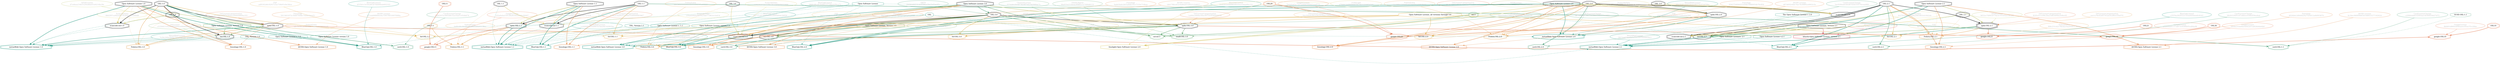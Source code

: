 strict digraph {
    node [shape=box];
    graph [splines=curved];
    3519 [label="SPDXLicense\n67e4baa234b5529ed6be01b9214fa39c"
         ,fontcolor=gray
         ,color="#b8bf62"
         ,fillcolor="beige;1"
         ,shape=ellipse];
    3520 [label="spdx:OSL-1.0"
         ,shape=doubleoctagon];
    3521 [label="OSL-1.0"
         ,shape=doubleoctagon];
    3522 [label="Open Software License 1.0"
         ,shape=doubleoctagon];
    3527 [label="SPDXLicense\nfb62cd464d3e498c5f8db514f27a71c9"
         ,fontcolor=gray
         ,color="#b8bf62"
         ,fillcolor="beige;1"
         ,shape=ellipse];
    3528 [label="spdx:OSL-1.1"
         ,shape=doubleoctagon];
    3529 [label="OSL-1.1"
         ,shape=doubleoctagon];
    3530 [label="Open Software License 1.1"
         ,shape=doubleoctagon];
    3534 [label="SPDXLicense\na10da0d4fbec5f4201b77f0abf709b38"
         ,fontcolor=gray
         ,color="#b8bf62"
         ,fillcolor="beige;1"
         ,shape=ellipse];
    3535 [label="spdx:OSL-2.0"
         ,shape=doubleoctagon];
    3536 [label="OSL-2.0"
         ,shape=doubleoctagon];
    3537 [label="Open Software License 2.0"
         ,shape=doubleoctagon];
    3541 [label="SPDXLicense\n3652cc7d9416774c517f7e95b15fc285"
         ,fontcolor=gray
         ,color="#b8bf62"
         ,fillcolor="beige;1"
         ,shape=ellipse];
    3542 [label="spdx:OSL-2.1"
         ,shape=tripleoctagon];
    3543 [label="OSL-2.1"
         ,shape=doubleoctagon];
    3544 [label="Open Software License 2.1"
         ,shape=doubleoctagon];
    3550 [label="SPDXLicense\n3c2aa85f748b1bdb9141c34e1d479429"
         ,fontcolor=gray
         ,color="#b8bf62"
         ,fillcolor="beige;1"
         ,shape=ellipse];
    3551 [label="spdx:OSL-3.0"
         ,shape=doubleoctagon];
    3552 [label="OSL-3.0"
         ,shape=doubleoctagon];
    3553 [label="Open Software License 3.0"
         ,shape=doubleoctagon];
    5233 [label="OSILicense\ne53564151824a283d90dc69b6689a727"
         ,fontcolor=gray
         ,color="#78ab63"
         ,fillcolor="beige;1"
         ,shape=ellipse];
    5234 [label="osi:OSL-1.0"
         ,shape=doubleoctagon];
    5235 [label="Open Software License, Version 1.0"
         ,color="#78ab63"
         ,shape=doubleoctagon];
    5237 [label="OSILicense\nbe1bed33163d870098cc3b1242e7b5bd"
         ,fontcolor=gray
         ,color="#78ab63"
         ,fillcolor="beige;1"
         ,shape=ellipse];
    5238 [label="osi:OSL-2.1"
         ,shape=doubleoctagon];
    5239 [label="Open Software License, Version 2.1"
         ,shape=doubleoctagon];
    5241 [label="OSILicense\nda47abc826cfd7c2ced342da3b9f38c3"
         ,fontcolor=gray
         ,color="#78ab63"
         ,fillcolor="beige;1"
         ,shape=ellipse];
    5242 [label="osi:OSL-3.0"
         ,shape=doubleoctagon];
    5243 [label="Open Software License, Version 3.0"
         ,color="#78ab63"
         ,shape=doubleoctagon];
    5752 [label="GoogleLicense\n8bfd01d860e404faaeec95ea7f1e26be"
         ,fontcolor=gray
         ,color="#e06f45"
         ,fillcolor="beige;1"
         ,shape=ellipse];
    5753 [label="google:OSL10"
         ,color="#e06f45"
         ,shape=doubleoctagon];
    5754 [label=OSL10
         ,color="#e06f45"
         ,shape=doubleoctagon];
    5755 [label="GoogleLicense\n193a0afaa53f128a9e56f2e8dbc00407"
         ,fontcolor=gray
         ,color="#e06f45"
         ,fillcolor="beige;1"
         ,shape=ellipse];
    5756 [label="google:OSL11"
         ,color="#e06f45"
         ,shape=doubleoctagon];
    5757 [label=OSL11
         ,color="#e06f45"
         ,shape=doubleoctagon];
    5758 [label="GoogleLicense\n79afa0a65e7507ad4665949d1eeaf775"
         ,fontcolor=gray
         ,color="#e06f45"
         ,fillcolor="beige;1"
         ,shape=ellipse];
    5759 [label="google:OSL20"
         ,color="#e06f45"
         ,shape=doubleoctagon];
    5760 [label=OSL20
         ,color="#e06f45"
         ,shape=doubleoctagon];
    5761 [label="GoogleLicense\na32fe6dd61373a673c8368b95cd94a98"
         ,fontcolor=gray
         ,color="#e06f45"
         ,fillcolor="beige;1"
         ,shape=ellipse];
    5762 [label="google:OSL21"
         ,color="#e06f45"
         ,shape=doubleoctagon];
    5763 [label=OSL21
         ,color="#e06f45"
         ,shape=doubleoctagon];
    5764 [label="GoogleLicense\n3f04b23cbd4dc0e6e2d7ca824b4de6b0"
         ,fontcolor=gray
         ,color="#e06f45"
         ,fillcolor="beige;1"
         ,shape=ellipse];
    5765 [label="google:OSL30"
         ,color="#e06f45"
         ,shape=doubleoctagon];
    5766 [label=OSL30
         ,color="#e06f45"
         ,shape=doubleoctagon];
    8261 [label="FedoraEntry\n3e80c86cffed9ba8cdf435d62f3138ea"
         ,fontcolor=gray
         ,color="#e09d4b"
         ,fillcolor="beige;1"
         ,shape=ellipse];
    8262 [label="Fedora:OSL-1-1"
         ,color="#e09d4b"
         ,shape=doubleoctagon];
    8263 [label="OSL-1-1"
         ,color="#e09d4b"
         ,shape=doubleoctagon];
    8264 [label="OSL 1.1"
         ,shape=doubleoctagon];
    8266 [label="FedoraEntry\nb2c5b30caa346822e3ab6b207893bed6"
         ,fontcolor=gray
         ,color="#e09d4b"
         ,fillcolor="beige;1"
         ,shape=ellipse];
    8267 [label="Fedora:OSL-1.0"
         ,color="#e09d4b"
         ,shape=doubleoctagon];
    8268 [label="OSL 1.0"
         ,shape=doubleoctagon];
    8270 [label="FedoraEntry\n55cd98bc748e01afa7e1601c309e8b81"
         ,fontcolor=gray
         ,color="#e09d4b"
         ,fillcolor="beige;1"
         ,shape=ellipse];
    8271 [label="Fedora:OSL-2.0"
         ,color="#e09d4b"
         ,shape=doubleoctagon];
    8272 [label="OSL 2.0"
         ,shape=doubleoctagon];
    8274 [label="FedoraEntry\nf68c231cb2c7fbcda10a200ff5178b3c"
         ,fontcolor=gray
         ,color="#e09d4b"
         ,fillcolor="beige;1"
         ,shape=ellipse];
    8275 [label="Fedora:OSL-2.1"
         ,color="#e09d4b"
         ,shape=doubleoctagon];
    8276 [label="OSL 2.1"
         ,shape=doubleoctagon];
    8278 [label="FedoraEntry\n3d42aca9902eeea5b35f302393a48228"
         ,fontcolor=gray
         ,color="#e09d4b"
         ,fillcolor="beige;1"
         ,shape=ellipse];
    8279 [label="Fedora:OSL-3.0"
         ,color="#e09d4b"
         ,shape=doubleoctagon];
    8280 [label="OSL 3.0"
         ,shape=doubleoctagon];
    9305 [label="BlueOakCouncil\nd535b1c5e5feaf63d7fdd46bab602103"
         ,fontcolor=gray
         ,color="#00876c"
         ,fillcolor="beige;1"
         ,shape=ellipse];
    9306 [label="BlueOak:OSL-1.0"
         ,color="#00876c"
         ,shape=doubleoctagon];
    9307 [label="Open Software License"
         ,color="#00876c"
         ,shape=octagon];
    9309 [label="BlueOakCouncil\nf8b721a973045eea6ed880df04e3d050"
         ,fontcolor=gray
         ,color="#00876c"
         ,fillcolor="beige;1"
         ,shape=ellipse];
    9310 [label="BlueOak:OSL-1.1"
         ,color="#00876c"
         ,shape=doubleoctagon];
    9312 [label="BlueOakCouncil\n1bc6282b0908ff3d035ea33daa99c152"
         ,fontcolor=gray
         ,color="#00876c"
         ,fillcolor="beige;1"
         ,shape=ellipse];
    9313 [label="BlueOak:OSL-2.0"
         ,color="#00876c"
         ,shape=doubleoctagon];
    9315 [label="BlueOakCouncil\na7076a282052215f3a0d5fafa4fc8163"
         ,fontcolor=gray
         ,color="#00876c"
         ,fillcolor="beige;1"
         ,shape=ellipse];
    9316 [label="BlueOak:OSL-2.1"
         ,color="#00876c"
         ,shape=doubleoctagon];
    9318 [label="BlueOakCouncil\n24bfcd8cafe3e0f057f718bcb2f9ca72"
         ,fontcolor=gray
         ,color="#00876c"
         ,fillcolor="beige;1"
         ,shape=ellipse];
    9319 [label="BlueOak:OSL-3.0"
         ,color="#00876c"
         ,shape=doubleoctagon];
    9687 [label="OSADLRule\n8aec5cdce230beb54d193ab79b0b6c91"
         ,fontcolor=gray
         ,color="#58a066"
         ,fillcolor="beige;1"
         ,shape=ellipse];
    9688 [label="osadl:OSL-3.0"
         ,color="#58a066"
         ,shape=doubleoctagon];
    9948 [label="OSADLMatrix\n94a01ba5144ebc89fff3c1e7494d6155"
         ,fontcolor=gray
         ,color="#58a066"
         ,fillcolor="beige;1"
         ,shape=ellipse];
    10370 [label="FSF\nadf0302d6c9293725a759b91e9e3fdce"
          ,fontcolor=gray
          ,color="#deb256"
          ,fillcolor="beige;1"
          ,shape=ellipse];
    10371 [label="fsf:OSL-1.0"
          ,color="#deb256"
          ,shape=doubleoctagon];
    10372 [label="Open Software License, all versions through 3.0"
          ,color="#deb256"
          ,shape=doubleoctagon];
    10375 [label="FSF\n1fe2e32ddb0da9cbc2beecf5f4c31aed"
          ,fontcolor=gray
          ,color="#deb256"
          ,fillcolor="beige;1"
          ,shape=ellipse];
    10376 [label="fsf:OSL-1.1"
          ,color="#deb256"
          ,shape=doubleoctagon];
    10377 [label="FSF\ncbd1002fd35454cfe602c12d9e60d38d"
          ,fontcolor=gray
          ,color="#deb256"
          ,fillcolor="beige;1"
          ,shape=ellipse];
    10378 [label="fsf:OSL-2.0"
          ,color="#deb256"
          ,shape=doubleoctagon];
    10379 [label="FSF\n0d75bfdc4d5c7dbf953985a62e157beb"
          ,fontcolor=gray
          ,color="#deb256"
          ,fillcolor="beige;1"
          ,shape=ellipse];
    10380 [label="fsf:OSL-2.1"
          ,color="#deb256"
          ,shape=doubleoctagon];
    10381 [label="FSF\n0688923ea9aa75045d772b420c46241d"
          ,fontcolor=gray
          ,color="#deb256"
          ,fillcolor="beige;1"
          ,shape=ellipse];
    10382 [label="fsf:OSL-3.0"
          ,color="#deb256"
          ,shape=doubleoctagon];
    11007 [label="ChooseALicense\nf13aa4ec9e4873639f7e623b2066ac7c"
          ,fontcolor=gray
          ,color="#58a066"
          ,fillcolor="beige;1"
          ,shape=ellipse];
    11008 [label="cal:osl-3"
          ,color="#58a066"
          ,shape=doubleoctagon];
    11009 [label="osl-3"
          ,color="#58a066"
          ,shape=doubleoctagon];
    21874 [label="ScancodeData\n88d2f97ca9d2e4fe762fb4aa335600d0"
          ,fontcolor=gray
          ,color="#dac767"
          ,fillcolor="beige;1"
          ,shape=ellipse];
    21875 [label="scancode:osl-1.0"
          ,shape=doubleoctagon];
    21882 [label="ScancodeData\n254a6d9b0e96f5625bb773f63ce3ed14"
          ,fontcolor=gray
          ,color="#dac767"
          ,fillcolor="beige;1"
          ,shape=ellipse];
    21883 [label="scancode:osl-1.1"
          ,shape=doubleoctagon];
    21886 [label="ScancodeData\na9cbf324842e807be8ef6d81345a069d"
          ,fontcolor=gray
          ,color="#dac767"
          ,fillcolor="beige;1"
          ,shape=ellipse];
    21887 [label="scancode:osl-2.0"
          ,shape=doubleoctagon];
    21892 [label="ScancodeData\n4c27fce0ee2fc6d6a2683463cb16b2eb"
          ,fontcolor=gray
          ,color="#dac767"
          ,fillcolor="beige;1"
          ,shape=ellipse];
    21893 [label="scancode:osl-2.1"
          ,shape=doubleoctagon];
    21901 [label="ScancodeData\nc58e56ad37e5180c58318d8df4d32400"
          ,fontcolor=gray
          ,color="#dac767"
          ,fillcolor="beige;1"
          ,shape=ellipse];
    21902 [label="scancode:osl-3.0"
          ,shape=doubleoctagon];
    26244 [label="Fossology\n39271fd2a746b9c7bd31f1665c022898"
          ,fontcolor=gray
          ,color="#e18745"
          ,fillcolor="beige;1"
          ,shape=ellipse];
    26245 [label="fossology:OSL-1.1"
          ,color="#e18745"
          ,shape=doubleoctagon];
    26247 [label="Fossology\n4024b4c2d0d4d24a75e4d12a8d003879"
          ,fontcolor=gray
          ,color="#e18745"
          ,fillcolor="beige;1"
          ,shape=ellipse];
    26248 [label="fossology:OSL-2.1"
          ,color="#e18745"
          ,shape=doubleoctagon];
    26462 [label="Fossology\n5913401872c34467444fc7440e1bea51"
          ,fontcolor=gray
          ,color="#e18745"
          ,fillcolor="beige;1"
          ,shape=ellipse];
    26463 [label="fossology:OSL-1.0"
          ,color="#e18745"
          ,shape=doubleoctagon];
    26500 [label="Fossology\n954275409d251d56b70966954b76c850"
          ,fontcolor=gray
          ,color="#e18745"
          ,fillcolor="beige;1"
          ,shape=ellipse];
    26501 [label="fossology:OSL-2.0"
          ,color="#e18745"
          ,shape=doubleoctagon];
    26503 [label="Fossology\n0abb5fafe2403a8db191e7533e714baa"
          ,fontcolor=gray
          ,color="#e18745"
          ,fillcolor="beige;1"
          ,shape=ellipse];
    26504 [label="fossology:OSL-3.0"
          ,color="#e18745"
          ,shape=doubleoctagon];
    28374 [label="OKFN\n29c8ebdb21fc4e8388ad2ba7a33ac07c"
          ,fontcolor=gray
          ,color="#379469"
          ,fillcolor="beige;1"
          ,shape=ellipse];
    35154 [label="OrtLicenseCategorization\n82a4bed4f0f7e28561e44de0f904a355"
          ,fontcolor=gray
          ,color="#e06f45"
          ,fillcolor="beige;1"
          ,shape=ellipse];
    35155 [label="OrtLicenseCategorization\nb70b3c3aa9cf71af9de55d0044683967"
          ,fontcolor=gray
          ,color="#e06f45"
          ,fillcolor="beige;1"
          ,shape=ellipse];
    35156 [label="OrtLicenseCategorization\n40ede6239a3514eb8aade225a4106a00"
          ,fontcolor=gray
          ,color="#e06f45"
          ,fillcolor="beige;1"
          ,shape=ellipse];
    35157 [label="OrtLicenseCategorization\n8191e511e94c2ba23d634f40a3e8ec05"
          ,fontcolor=gray
          ,color="#e06f45"
          ,fillcolor="beige;1"
          ,shape=ellipse];
    35158 [label="OrtLicenseCategorization\n1af46a34b8ac44ecf97143f5d0449558"
          ,fontcolor=gray
          ,color="#e06f45"
          ,fillcolor="beige;1"
          ,shape=ellipse];
    36234 [label="OrtLicenseCategorization\neee1a76e42df5763a43e2f8ce35bd7f1"
          ,fontcolor=gray
          ,color="#e09d4b"
          ,fillcolor="beige;1"
          ,shape=ellipse];
    36235 [label="OrtLicenseCategorization\n16a164a0c991d3618594dc190deecd1a"
          ,fontcolor=gray
          ,color="#e09d4b"
          ,fillcolor="beige;1"
          ,shape=ellipse];
    37375 [label="CavilLicenseChange\n6d04307ec90f3d6c52a1bae1c05db674"
          ,fontcolor=gray
          ,color="#379469"
          ,fillcolor="beige;1"
          ,shape=ellipse];
    37376 [label="cavil:OSL-1.0"
          ,color="#379469"
          ,shape=doubleoctagon];
    37377 [label="CavilLicenseChange\ne208debb81f2093aa14f39e634d27d72"
          ,fontcolor=gray
          ,color="#379469"
          ,fillcolor="beige;1"
          ,shape=ellipse];
    37378 [label="cavil:OSL-1.1"
          ,color="#379469"
          ,shape=doubleoctagon];
    37379 [label="SUSE-OSL-1.1"
          ,color="#379469"
          ,shape=octagon];
    37380 [label="CavilLicenseChange\n5ac930bab03fed87458310574ceaa909"
          ,fontcolor=gray
          ,color="#379469"
          ,fillcolor="beige;1"
          ,shape=ellipse];
    37381 [label="cavil:OSL-2.0"
          ,color="#379469"
          ,shape=doubleoctagon];
    37382 [label="CavilLicenseChange\n3fb263240f1e47a8dcec938ed59ea4ed"
          ,fontcolor=gray
          ,color="#379469"
          ,fillcolor="beige;1"
          ,shape=ellipse];
    37383 [label="cavil:OSL-2.1"
          ,color="#379469"
          ,shape=doubleoctagon];
    37384 [label="CavilLicenseChange\nd076bd6d71b477b16601722f770d4f89"
          ,fontcolor=gray
          ,color="#379469"
          ,fillcolor="beige;1"
          ,shape=ellipse];
    37385 [label="cavil:OSL-3.0"
          ,color="#379469"
          ,shape=doubleoctagon];
    46591 [label="MetaeffektLicense\nd89a89c94a111cae8d83eeeaee2433b3"
          ,fontcolor=gray
          ,color="#00876c"
          ,fillcolor="beige;1"
          ,shape=ellipse];
    46592 [label="metaeffekt:Open Software License 3.0"
          ,color="#00876c"
          ,shape=doubleoctagon];
    46593 [label=OSL
          ,color="#00876c"
          ,shape=octagon];
    46594 [label="MetaeffektLicense\nffd15ebf29ed3a5e72c37076448956e3"
          ,fontcolor=gray
          ,color="#00876c"
          ,fillcolor="beige;1"
          ,shape=ellipse];
    46595 [label="metaeffekt:Open Software License 2.1"
          ,color="#00876c"
          ,shape=doubleoctagon];
    46596 [label="Open Software Licensev. 2.1"
          ,color="#00876c"
          ,shape=octagon];
    46597 [label="Open Software License v.2.1"
          ,color="#00876c"
          ,shape=octagon];
    46598 [label="MetaeffektLicense\n80b36df1a9d543fc4c00773c371070ba"
          ,fontcolor=gray
          ,color="#00876c"
          ,fillcolor="beige;1"
          ,shape=ellipse];
    46599 [label="metaeffekt:Open Software License 2.0"
          ,color="#00876c"
          ,shape=doubleoctagon];
    46600 [label="The Open Software License v. 2.0"
          ,color="#00876c"
          ,shape=octagon];
    46601 [label="MetaeffektLicense\n1c0499ff3a592f097b7bb20b7d2993be"
          ,fontcolor=gray
          ,color="#00876c"
          ,fillcolor="beige;1"
          ,shape=ellipse];
    46602 [label="metaeffekt:Open Software License 1.1"
          ,color="#00876c"
          ,shape=doubleoctagon];
    46603 [label="OSL, Version 1.1"
          ,color="#00876c"
          ,shape=octagon];
    46604 [label="Open Software License v. 1.1"
          ,color="#00876c"
          ,shape=octagon];
    46605 [label="Open Software License version 1.1"
          ,color="#00876c"
          ,shape=octagon];
    46606 [label="MetaeffektLicense\n7e26c249a28d4c731a10452e1182598d"
          ,fontcolor=gray
          ,color="#00876c"
          ,fillcolor="beige;1"
          ,shape=ellipse];
    46607 [label="metaeffekt:Open Software License 1.0"
          ,color="#00876c"
          ,shape=doubleoctagon];
    46608 [label="OSL, Version 1.0"
          ,color="#00876c"
          ,shape=octagon];
    46609 [label="Open Software License v. 1.0"
          ,color="#00876c"
          ,shape=octagon];
    46610 [label="Open Software License version 1.0"
          ,color="#00876c"
          ,shape=octagon];
    51131 [label="FOSSLight\na74ddc2ad96990979174212316f3c5c0"
          ,fontcolor=gray
          ,color="#dac767"
          ,fillcolor="beige;1"
          ,shape=ellipse];
    51132 [label="fosslight:Open Software License 2.0"
          ,color="#dac767"
          ,shape=doubleoctagon];
    53545 [label="HitachiOpenLicense\n736f980f74c86e16b0bf0e55f2b6adcc"
          ,fontcolor=gray
          ,color="#d43d51"
          ,fillcolor="beige;1"
          ,shape=ellipse];
    53546 [label="hitachi:Open Software License, version 2.1"
          ,color="#d43d51"
          ,shape=doubleoctagon];
    54885 [label="ifrOSS License\n157edd9f884024a759578f33097f088a"
          ,fontcolor=gray
          ,color="#e18745"
          ,fillcolor="beige;1"
          ,shape=ellipse];
    54886 [label="ifrOSS:Open Software License 1.0"
          ,color="#e18745"
          ,shape=doubleoctagon];
    54888 [label="ifrOSS License\nd07d692e4de7fae76cf8ff92a4662e3e"
          ,fontcolor=gray
          ,color="#e18745"
          ,fillcolor="beige;1"
          ,shape=ellipse];
    54889 [label="ifrOSS:Open Software License 2.0"
          ,color="#e18745"
          ,shape=doubleoctagon];
    54890 [label="ifrOSS License\n0c3dec966f09b63d1fd8433277182624"
          ,fontcolor=gray
          ,color="#e18745"
          ,fillcolor="beige;1"
          ,shape=ellipse];
    54891 [label="ifrOSS:Open Software License 2.1"
          ,color="#e18745"
          ,shape=doubleoctagon];
    54892 [label="ifrOSS License\ncbb1786cefc2c0a8eaf1ca952122d937"
          ,fontcolor=gray
          ,color="#e18745"
          ,fillcolor="beige;1"
          ,shape=ellipse];
    54893 [label="ifrOSS:Open Software License 3.0"
          ,color="#e18745"
          ,shape=doubleoctagon];
    3519 -> 3520 [weight=0.5
                 ,color="#b8bf62"];
    3520 -> 5234 [style=bold
                 ,arrowhead=vee
                 ,weight=0.7
                 ,color="#78ab63"];
    3520 -> 5753 [style=bold
                 ,arrowhead=vee
                 ,weight=0.7
                 ,color="#e06f45"];
    3520 -> 8267 [style=bold
                 ,arrowhead=vee
                 ,weight=0.7
                 ,color="#e09d4b"];
    3520 -> 10371 [style=dashed
                  ,arrowhead=vee
                  ,weight=0.5
                  ,color="#deb256"];
    3520 -> 46607 [style=bold
                  ,arrowhead=vee
                  ,weight=0.7
                  ,color="#00876c"];
    3521 -> 3520 [style=bold
                 ,arrowhead=vee
                 ,weight=0.7];
    3521 -> 5234 [style=bold
                 ,arrowhead=vee
                 ,weight=0.7];
    3521 -> 8267 [style=bold
                 ,arrowhead=vee
                 ,weight=0.7
                 ,color="#e09d4b"];
    3521 -> 9306 [style=bold
                 ,arrowhead=vee
                 ,weight=0.7
                 ,color="#00876c"];
    3521 -> 10371 [style=bold
                  ,arrowhead=vee
                  ,weight=0.7
                  ,color="#deb256"];
    3521 -> 21875 [style=bold
                  ,arrowhead=vee
                  ,weight=0.7];
    3521 -> 26463 [style=bold
                  ,arrowhead=vee
                  ,weight=0.7
                  ,color="#e18745"];
    3521 -> 37376 [style=bold
                  ,arrowhead=vee
                  ,weight=0.7
                  ,color="#379469"];
    3521 -> 37376 [style=bold
                  ,arrowhead=vee
                  ,weight=0.7
                  ,color="#379469"];
    3522 -> 3520 [style=bold
                 ,arrowhead=vee
                 ,weight=0.7
                 ,color="#b8bf62"];
    3522 -> 8267 [style=dashed
                 ,arrowhead=vee
                 ,weight=0.5
                 ,color="#e09d4b"];
    3522 -> 9306 [style=bold
                 ,arrowhead=vee
                 ,weight=0.7
                 ,color="#00876c"];
    3522 -> 21875 [style=bold
                  ,arrowhead=vee
                  ,weight=0.7
                  ,color="#dac767"];
    3522 -> 26463 [style=bold
                  ,arrowhead=vee
                  ,weight=0.7
                  ,color="#e18745"];
    3522 -> 46607 [style=bold
                  ,arrowhead=vee
                  ,weight=0.7
                  ,color="#00876c"];
    3522 -> 54886 [style=bold
                  ,arrowhead=vee
                  ,weight=0.7
                  ,color="#e18745"];
    3522 -> 54886 [style=bold
                  ,arrowhead=vee
                  ,weight=0.7
                  ,color="#e18745"];
    3527 -> 3528 [weight=0.5
                 ,color="#b8bf62"];
    3528 -> 5756 [style=bold
                 ,arrowhead=vee
                 ,weight=0.7
                 ,color="#e06f45"];
    3528 -> 8262 [style=bold
                 ,arrowhead=vee
                 ,weight=0.7
                 ,color="#e09d4b"];
    3528 -> 10376 [style=dashed
                  ,arrowhead=vee
                  ,weight=0.5
                  ,color="#deb256"];
    3528 -> 46602 [style=bold
                  ,arrowhead=vee
                  ,weight=0.7
                  ,color="#00876c"];
    3529 -> 3528 [style=bold
                 ,arrowhead=vee
                 ,weight=0.7];
    3529 -> 9310 [style=bold
                 ,arrowhead=vee
                 ,weight=0.7
                 ,color="#00876c"];
    3529 -> 10376 [style=bold
                  ,arrowhead=vee
                  ,weight=0.7
                  ,color="#deb256"];
    3529 -> 21883 [style=bold
                  ,arrowhead=vee
                  ,weight=0.7];
    3529 -> 26245 [style=bold
                  ,arrowhead=vee
                  ,weight=0.7
                  ,color="#e18745"];
    3529 -> 37378 [style=bold
                  ,arrowhead=vee
                  ,weight=0.7
                  ,color="#379469"];
    3529 -> 37378 [style=bold
                  ,arrowhead=vee
                  ,weight=0.7
                  ,color="#379469"];
    3530 -> 3528 [style=bold
                 ,arrowhead=vee
                 ,weight=0.7
                 ,color="#b8bf62"];
    3530 -> 8262 [style=dashed
                 ,arrowhead=vee
                 ,weight=0.5
                 ,color="#e09d4b"];
    3530 -> 9310 [style=bold
                 ,arrowhead=vee
                 ,weight=0.7
                 ,color="#00876c"];
    3530 -> 21883 [style=bold
                  ,arrowhead=vee
                  ,weight=0.7
                  ,color="#dac767"];
    3530 -> 26245 [style=bold
                  ,arrowhead=vee
                  ,weight=0.7
                  ,color="#e18745"];
    3530 -> 46602 [style=bold
                  ,arrowhead=vee
                  ,weight=0.7
                  ,color="#00876c"];
    3534 -> 3535 [weight=0.5
                 ,color="#b8bf62"];
    3535 -> 5759 [style=bold
                 ,arrowhead=vee
                 ,weight=0.7
                 ,color="#e06f45"];
    3535 -> 8271 [style=bold
                 ,arrowhead=vee
                 ,weight=0.7
                 ,color="#e09d4b"];
    3535 -> 10378 [style=dashed
                  ,arrowhead=vee
                  ,weight=0.5
                  ,color="#deb256"];
    3535 -> 46599 [style=bold
                  ,arrowhead=vee
                  ,weight=0.7
                  ,color="#00876c"];
    3536 -> 3535 [style=bold
                 ,arrowhead=vee
                 ,weight=0.7];
    3536 -> 8271 [style=bold
                 ,arrowhead=vee
                 ,weight=0.7
                 ,color="#e09d4b"];
    3536 -> 9313 [style=bold
                 ,arrowhead=vee
                 ,weight=0.7
                 ,color="#00876c"];
    3536 -> 10378 [style=bold
                  ,arrowhead=vee
                  ,weight=0.7
                  ,color="#deb256"];
    3536 -> 21887 [style=bold
                  ,arrowhead=vee
                  ,weight=0.7];
    3536 -> 26501 [style=bold
                  ,arrowhead=vee
                  ,weight=0.7
                  ,color="#e18745"];
    3536 -> 37381 [style=bold
                  ,arrowhead=vee
                  ,weight=0.7
                  ,color="#379469"];
    3536 -> 37381 [style=bold
                  ,arrowhead=vee
                  ,weight=0.7
                  ,color="#379469"];
    3536 -> 46599 [style=dashed
                  ,arrowhead=vee
                  ,weight=0.5
                  ,color="#00876c"];
    3536 -> 51132 [style=bold
                  ,arrowhead=vee
                  ,weight=0.7
                  ,color="#dac767"];
    3537 -> 3535 [style=bold
                 ,arrowhead=vee
                 ,weight=0.7
                 ,color="#b8bf62"];
    3537 -> 8271 [style=dashed
                 ,arrowhead=vee
                 ,weight=0.5
                 ,color="#e09d4b"];
    3537 -> 9313 [style=bold
                 ,arrowhead=vee
                 ,weight=0.7
                 ,color="#00876c"];
    3537 -> 21887 [style=bold
                  ,arrowhead=vee
                  ,weight=0.7
                  ,color="#dac767"];
    3537 -> 26501 [style=bold
                  ,arrowhead=vee
                  ,weight=0.7
                  ,color="#e18745"];
    3537 -> 46599 [style=bold
                  ,arrowhead=vee
                  ,weight=0.7
                  ,color="#00876c"];
    3537 -> 46599 [style=bold
                  ,arrowhead=vee
                  ,weight=0.7
                  ,color="#00876c"];
    3537 -> 51132 [style=bold
                  ,arrowhead=vee
                  ,weight=0.7
                  ,color="#dac767"];
    3537 -> 54889 [style=bold
                  ,arrowhead=vee
                  ,weight=0.7
                  ,color="#e18745"];
    3537 -> 54889 [style=bold
                  ,arrowhead=vee
                  ,weight=0.7
                  ,color="#e18745"];
    3541 -> 3542 [weight=0.5
                 ,color="#b8bf62"];
    3542 -> 5238 [style=bold
                 ,arrowhead=vee
                 ,weight=0.7
                 ,color="#78ab63"];
    3542 -> 5762 [style=bold
                 ,arrowhead=vee
                 ,weight=0.7
                 ,color="#e06f45"];
    3542 -> 8275 [style=bold
                 ,arrowhead=vee
                 ,weight=0.7
                 ,color="#e09d4b"];
    3542 -> 10380 [style=dashed
                  ,arrowhead=vee
                  ,weight=0.5
                  ,color="#deb256"];
    3542 -> 46595 [style=bold
                  ,arrowhead=vee
                  ,weight=0.7
                  ,color="#00876c"];
    3543 -> 3542 [style=bold
                 ,arrowhead=vee
                 ,weight=0.7];
    3543 -> 5238 [style=bold
                 ,arrowhead=vee
                 ,weight=0.7];
    3543 -> 8275 [style=bold
                 ,arrowhead=vee
                 ,weight=0.7
                 ,color="#e09d4b"];
    3543 -> 9316 [style=bold
                 ,arrowhead=vee
                 ,weight=0.7
                 ,color="#00876c"];
    3543 -> 10380 [style=bold
                  ,arrowhead=vee
                  ,weight=0.7
                  ,color="#deb256"];
    3543 -> 21893 [style=bold
                  ,arrowhead=vee
                  ,weight=0.7];
    3543 -> 26248 [style=bold
                  ,arrowhead=vee
                  ,weight=0.7
                  ,color="#e18745"];
    3543 -> 37383 [style=bold
                  ,arrowhead=vee
                  ,weight=0.7
                  ,color="#379469"];
    3543 -> 37383 [style=bold
                  ,arrowhead=vee
                  ,weight=0.7
                  ,color="#379469"];
    3543 -> 46595 [style=dashed
                  ,arrowhead=vee
                  ,weight=0.5
                  ,color="#00876c"];
    3544 -> 3542 [style=bold
                 ,arrowhead=vee
                 ,weight=0.7
                 ,color="#b8bf62"];
    3544 -> 8275 [style=dashed
                 ,arrowhead=vee
                 ,weight=0.5
                 ,color="#e09d4b"];
    3544 -> 9316 [style=bold
                 ,arrowhead=vee
                 ,weight=0.7
                 ,color="#00876c"];
    3544 -> 21893 [style=bold
                  ,arrowhead=vee
                  ,weight=0.7
                  ,color="#dac767"];
    3544 -> 26248 [style=bold
                  ,arrowhead=vee
                  ,weight=0.7
                  ,color="#e18745"];
    3544 -> 46595 [style=bold
                  ,arrowhead=vee
                  ,weight=0.7
                  ,color="#00876c"];
    3544 -> 46595 [style=bold
                  ,arrowhead=vee
                  ,weight=0.7
                  ,color="#00876c"];
    3544 -> 54891 [style=bold
                  ,arrowhead=vee
                  ,weight=0.7
                  ,color="#e18745"];
    3544 -> 54891 [style=bold
                  ,arrowhead=vee
                  ,weight=0.7
                  ,color="#e18745"];
    3550 -> 3551 [weight=0.5
                 ,color="#b8bf62"];
    3551 -> 5242 [style=bold
                 ,arrowhead=vee
                 ,weight=0.7
                 ,color="#78ab63"];
    3551 -> 5765 [style=bold
                 ,arrowhead=vee
                 ,weight=0.7
                 ,color="#e06f45"];
    3551 -> 8279 [style=bold
                 ,arrowhead=vee
                 ,weight=0.7
                 ,color="#e09d4b"];
    3551 -> 9688 [style=bold
                 ,arrowhead=vee
                 ,weight=0.7
                 ,color="#58a066"];
    3551 -> 10382 [style=dashed
                  ,arrowhead=vee
                  ,weight=0.5
                  ,color="#deb256"];
    3551 -> 11008 [style=bold
                  ,arrowhead=vee
                  ,weight=0.7
                  ,color="#58a066"];
    3551 -> 46592 [style=bold
                  ,arrowhead=vee
                  ,weight=0.7
                  ,color="#00876c"];
    3552 -> 3551 [style=bold
                 ,arrowhead=vee
                 ,weight=0.7];
    3552 -> 5242 [style=bold
                 ,arrowhead=vee
                 ,weight=0.7];
    3552 -> 8279 [style=bold
                 ,arrowhead=vee
                 ,weight=0.7
                 ,color="#e09d4b"];
    3552 -> 9319 [style=bold
                 ,arrowhead=vee
                 ,weight=0.7
                 ,color="#00876c"];
    3552 -> 9688 [style=bold
                 ,arrowhead=vee
                 ,weight=0.7
                 ,color="#58a066"];
    3552 -> 10382 [style=bold
                  ,arrowhead=vee
                  ,weight=0.7
                  ,color="#deb256"];
    3552 -> 21902 [style=bold
                  ,arrowhead=vee
                  ,weight=0.7];
    3552 -> 26504 [style=bold
                  ,arrowhead=vee
                  ,weight=0.7
                  ,color="#e18745"];
    3552 -> 37385 [style=bold
                  ,arrowhead=vee
                  ,weight=0.7
                  ,color="#379469"];
    3552 -> 37385 [style=bold
                  ,arrowhead=vee
                  ,weight=0.7
                  ,color="#379469"];
    3553 -> 3551 [style=bold
                 ,arrowhead=vee
                 ,weight=0.7
                 ,color="#b8bf62"];
    3553 -> 3552 [style=bold
                 ,arrowhead=vee
                 ,weight=0.7
                 ,color="#379469"];
    3553 -> 8279 [style=dashed
                 ,arrowhead=vee
                 ,weight=0.5
                 ,color="#e09d4b"];
    3553 -> 9319 [style=bold
                 ,arrowhead=vee
                 ,weight=0.7
                 ,color="#00876c"];
    3553 -> 11008 [style=bold
                  ,arrowhead=vee
                  ,weight=0.7
                  ,color="#58a066"];
    3553 -> 21902 [style=bold
                  ,arrowhead=vee
                  ,weight=0.7
                  ,color="#dac767"];
    3553 -> 26504 [style=bold
                  ,arrowhead=vee
                  ,weight=0.7
                  ,color="#e18745"];
    3553 -> 46592 [style=bold
                  ,arrowhead=vee
                  ,weight=0.7
                  ,color="#00876c"];
    3553 -> 46592 [style=bold
                  ,arrowhead=vee
                  ,weight=0.7
                  ,color="#00876c"];
    3553 -> 54893 [style=bold
                  ,arrowhead=vee
                  ,weight=0.7
                  ,color="#e18745"];
    3553 -> 54893 [style=bold
                  ,arrowhead=vee
                  ,weight=0.7
                  ,color="#e18745"];
    5233 -> 5234 [weight=0.5
                 ,color="#78ab63"];
    5234 -> 46607 [style=dashed
                  ,arrowhead=vee
                  ,weight=0.5
                  ,color="#00876c"];
    5235 -> 5234 [style=bold
                 ,arrowhead=vee
                 ,weight=0.7
                 ,color="#78ab63"];
    5237 -> 5238 [weight=0.5
                 ,color="#78ab63"];
    5238 -> 46595 [style=dashed
                  ,arrowhead=vee
                  ,weight=0.5
                  ,color="#00876c"];
    5239 -> 5238 [style=bold
                 ,arrowhead=vee
                 ,weight=0.7
                 ,color="#78ab63"];
    5239 -> 53546 [style=bold
                  ,arrowhead=vee
                  ,weight=0.7
                  ,color="#d43d51"];
    5241 -> 5242 [weight=0.5
                 ,color="#78ab63"];
    5242 -> 46592 [style=dashed
                  ,arrowhead=vee
                  ,weight=0.5
                  ,color="#00876c"];
    5243 -> 5242 [style=bold
                 ,arrowhead=vee
                 ,weight=0.7
                 ,color="#78ab63"];
    5752 -> 5753 [weight=0.5
                 ,color="#e06f45"];
    5754 -> 5753 [style=bold
                 ,arrowhead=vee
                 ,weight=0.7
                 ,color="#e06f45"];
    5755 -> 5756 [weight=0.5
                 ,color="#e06f45"];
    5757 -> 5756 [style=bold
                 ,arrowhead=vee
                 ,weight=0.7
                 ,color="#e06f45"];
    5758 -> 5759 [weight=0.5
                 ,color="#e06f45"];
    5760 -> 5759 [style=bold
                 ,arrowhead=vee
                 ,weight=0.7
                 ,color="#e06f45"];
    5761 -> 5762 [weight=0.5
                 ,color="#e06f45"];
    5763 -> 5762 [style=bold
                 ,arrowhead=vee
                 ,weight=0.7
                 ,color="#e06f45"];
    5764 -> 5765 [weight=0.5
                 ,color="#e06f45"];
    5766 -> 5765 [style=bold
                 ,arrowhead=vee
                 ,weight=0.7
                 ,color="#e06f45"];
    8261 -> 8262 [weight=0.5
                 ,color="#e09d4b"];
    8263 -> 8262 [style=bold
                 ,arrowhead=vee
                 ,weight=0.7
                 ,color="#e09d4b"];
    8264 -> 8262 [style=dashed
                 ,arrowhead=vee
                 ,weight=0.5
                 ,color="#e09d4b"];
    8264 -> 21883 [style=bold
                  ,arrowhead=vee
                  ,weight=0.7
                  ,color="#dac767"];
    8264 -> 46602 [style=dashed
                  ,arrowhead=vee
                  ,weight=0.5
                  ,color="#00876c"];
    8266 -> 8267 [weight=0.5
                 ,color="#e09d4b"];
    8268 -> 8267 [style=dashed
                 ,arrowhead=vee
                 ,weight=0.5
                 ,color="#e09d4b"];
    8268 -> 21875 [style=bold
                  ,arrowhead=vee
                  ,weight=0.7
                  ,color="#dac767"];
    8268 -> 46607 [style=dashed
                  ,arrowhead=vee
                  ,weight=0.5
                  ,color="#00876c"];
    8270 -> 8271 [weight=0.5
                 ,color="#e09d4b"];
    8272 -> 8271 [style=dashed
                 ,arrowhead=vee
                 ,weight=0.5
                 ,color="#e09d4b"];
    8272 -> 21887 [style=bold
                  ,arrowhead=vee
                  ,weight=0.7
                  ,color="#dac767"];
    8274 -> 8275 [weight=0.5
                 ,color="#e09d4b"];
    8276 -> 8275 [style=dashed
                 ,arrowhead=vee
                 ,weight=0.5
                 ,color="#e09d4b"];
    8276 -> 21893 [style=bold
                  ,arrowhead=vee
                  ,weight=0.7
                  ,color="#dac767"];
    8276 -> 46595 [style=dashed
                  ,arrowhead=vee
                  ,weight=0.5
                  ,color="#00876c"];
    8278 -> 8279 [weight=0.5
                 ,color="#e09d4b"];
    8280 -> 8279 [style=dashed
                 ,arrowhead=vee
                 ,weight=0.5
                 ,color="#e09d4b"];
    8280 -> 21902 [style=bold
                  ,arrowhead=vee
                  ,weight=0.7
                  ,color="#dac767"];
    9305 -> 9306 [weight=0.5
                 ,color="#00876c"];
    9307 -> 9306 [style=dashed
                 ,arrowhead=vee
                 ,weight=0.5
                 ,color="#00876c"];
    9307 -> 9310 [style=dashed
                 ,arrowhead=vee
                 ,weight=0.5
                 ,color="#00876c"];
    9307 -> 9313 [style=dashed
                 ,arrowhead=vee
                 ,weight=0.5
                 ,color="#00876c"];
    9307 -> 9316 [style=dashed
                 ,arrowhead=vee
                 ,weight=0.5
                 ,color="#00876c"];
    9307 -> 9319 [style=dashed
                 ,arrowhead=vee
                 ,weight=0.5
                 ,color="#00876c"];
    9309 -> 9310 [weight=0.5
                 ,color="#00876c"];
    9312 -> 9313 [weight=0.5
                 ,color="#00876c"];
    9315 -> 9316 [weight=0.5
                 ,color="#00876c"];
    9318 -> 9319 [weight=0.5
                 ,color="#00876c"];
    9687 -> 9688 [weight=0.5
                 ,color="#58a066"];
    9948 -> 9688 [weight=0.5
                 ,color="#58a066"];
    10370 -> 10371 [weight=0.5
                   ,color="#deb256"];
    10372 -> 10371 [style=bold
                   ,arrowhead=vee
                   ,weight=0.7
                   ,color="#deb256"];
    10372 -> 10376 [style=bold
                   ,arrowhead=vee
                   ,weight=0.7
                   ,color="#deb256"];
    10372 -> 10378 [style=bold
                   ,arrowhead=vee
                   ,weight=0.7
                   ,color="#deb256"];
    10372 -> 10380 [style=bold
                   ,arrowhead=vee
                   ,weight=0.7
                   ,color="#deb256"];
    10372 -> 10382 [style=bold
                   ,arrowhead=vee
                   ,weight=0.7
                   ,color="#deb256"];
    10375 -> 10376 [weight=0.5
                   ,color="#deb256"];
    10377 -> 10378 [weight=0.5
                   ,color="#deb256"];
    10379 -> 10380 [weight=0.5
                   ,color="#deb256"];
    10381 -> 10382 [weight=0.5
                   ,color="#deb256"];
    11007 -> 11008 [weight=0.5
                   ,color="#58a066"];
    11009 -> 11008 [style=bold
                   ,arrowhead=vee
                   ,weight=0.7
                   ,color="#58a066"];
    21874 -> 21875 [weight=0.5
                   ,color="#dac767"];
    21875 -> 46607 [style=dashed
                   ,arrowhead=vee
                   ,weight=0.5
                   ,color="#00876c"];
    21882 -> 21883 [weight=0.5
                   ,color="#dac767"];
    21883 -> 46602 [style=dashed
                   ,arrowhead=vee
                   ,weight=0.5
                   ,color="#00876c"];
    21886 -> 21887 [weight=0.5
                   ,color="#dac767"];
    21887 -> 46599 [style=dashed
                   ,arrowhead=vee
                   ,weight=0.5
                   ,color="#00876c"];
    21892 -> 21893 [weight=0.5
                   ,color="#dac767"];
    21893 -> 46595 [style=dashed
                   ,arrowhead=vee
                   ,weight=0.5
                   ,color="#00876c"];
    21901 -> 21902 [weight=0.5
                   ,color="#dac767"];
    21902 -> 46592 [style=dashed
                   ,arrowhead=vee
                   ,weight=0.5
                   ,color="#00876c"];
    26244 -> 26245 [weight=0.5
                   ,color="#e18745"];
    26247 -> 26248 [weight=0.5
                   ,color="#e18745"];
    26462 -> 26463 [weight=0.5
                   ,color="#e18745"];
    26500 -> 26501 [weight=0.5
                   ,color="#e18745"];
    26503 -> 26504 [weight=0.5
                   ,color="#e18745"];
    28374 -> 3552 [weight=0.5
                  ,color="#379469"];
    35154 -> 3520 [weight=0.5
                  ,color="#e06f45"];
    35155 -> 3528 [weight=0.5
                  ,color="#e06f45"];
    35156 -> 3535 [weight=0.5
                  ,color="#e06f45"];
    35157 -> 3542 [weight=0.5
                  ,color="#e06f45"];
    35158 -> 3551 [weight=0.5
                  ,color="#e06f45"];
    36234 -> 3542 [weight=0.5
                  ,color="#e09d4b"];
    36235 -> 3551 [weight=0.5
                  ,color="#e09d4b"];
    37375 -> 37376 [weight=0.5
                   ,color="#379469"];
    37377 -> 37378 [weight=0.5
                   ,color="#379469"];
    37379 -> 37378 [style=dashed
                   ,arrowhead=vee
                   ,weight=0.5
                   ,color="#379469"];
    37380 -> 37381 [weight=0.5
                   ,color="#379469"];
    37382 -> 37383 [weight=0.5
                   ,color="#379469"];
    37384 -> 37385 [weight=0.5
                   ,color="#379469"];
    46591 -> 46592 [weight=0.5
                   ,color="#00876c"];
    46593 -> 46592 [style=dashed
                   ,arrowhead=vee
                   ,weight=0.5
                   ,color="#00876c"];
    46593 -> 46595 [style=dashed
                   ,arrowhead=vee
                   ,weight=0.5
                   ,color="#00876c"];
    46593 -> 46599 [style=dashed
                   ,arrowhead=vee
                   ,weight=0.5
                   ,color="#00876c"];
    46593 -> 46602 [style=dashed
                   ,arrowhead=vee
                   ,weight=0.5
                   ,color="#00876c"];
    46593 -> 46607 [style=dashed
                   ,arrowhead=vee
                   ,weight=0.5
                   ,color="#00876c"];
    46594 -> 46595 [weight=0.5
                   ,color="#00876c"];
    46596 -> 46595 [style=dashed
                   ,arrowhead=vee
                   ,weight=0.5
                   ,color="#00876c"];
    46597 -> 46595 [style=dashed
                   ,arrowhead=vee
                   ,weight=0.5
                   ,color="#00876c"];
    46598 -> 46599 [weight=0.5
                   ,color="#00876c"];
    46600 -> 46599 [style=dashed
                   ,arrowhead=vee
                   ,weight=0.5
                   ,color="#00876c"];
    46601 -> 46602 [weight=0.5
                   ,color="#00876c"];
    46603 -> 46602 [style=dashed
                   ,arrowhead=vee
                   ,weight=0.5
                   ,color="#00876c"];
    46604 -> 46602 [style=dashed
                   ,arrowhead=vee
                   ,weight=0.5
                   ,color="#00876c"];
    46605 -> 46602 [style=dashed
                   ,arrowhead=vee
                   ,weight=0.5
                   ,color="#00876c"];
    46606 -> 46607 [weight=0.5
                   ,color="#00876c"];
    46608 -> 46607 [style=dashed
                   ,arrowhead=vee
                   ,weight=0.5
                   ,color="#00876c"];
    46609 -> 46607 [style=dashed
                   ,arrowhead=vee
                   ,weight=0.5
                   ,color="#00876c"];
    46610 -> 46607 [style=dashed
                   ,arrowhead=vee
                   ,weight=0.5
                   ,color="#00876c"];
    51131 -> 51132 [weight=0.5
                   ,color="#dac767"];
    53545 -> 53546 [weight=0.5
                   ,color="#d43d51"];
    54885 -> 54886 [weight=0.5
                   ,color="#e18745"];
    54888 -> 54889 [weight=0.5
                   ,color="#e18745"];
    54890 -> 54891 [weight=0.5
                   ,color="#e18745"];
    54892 -> 54893 [weight=0.5
                   ,color="#e18745"];
}
